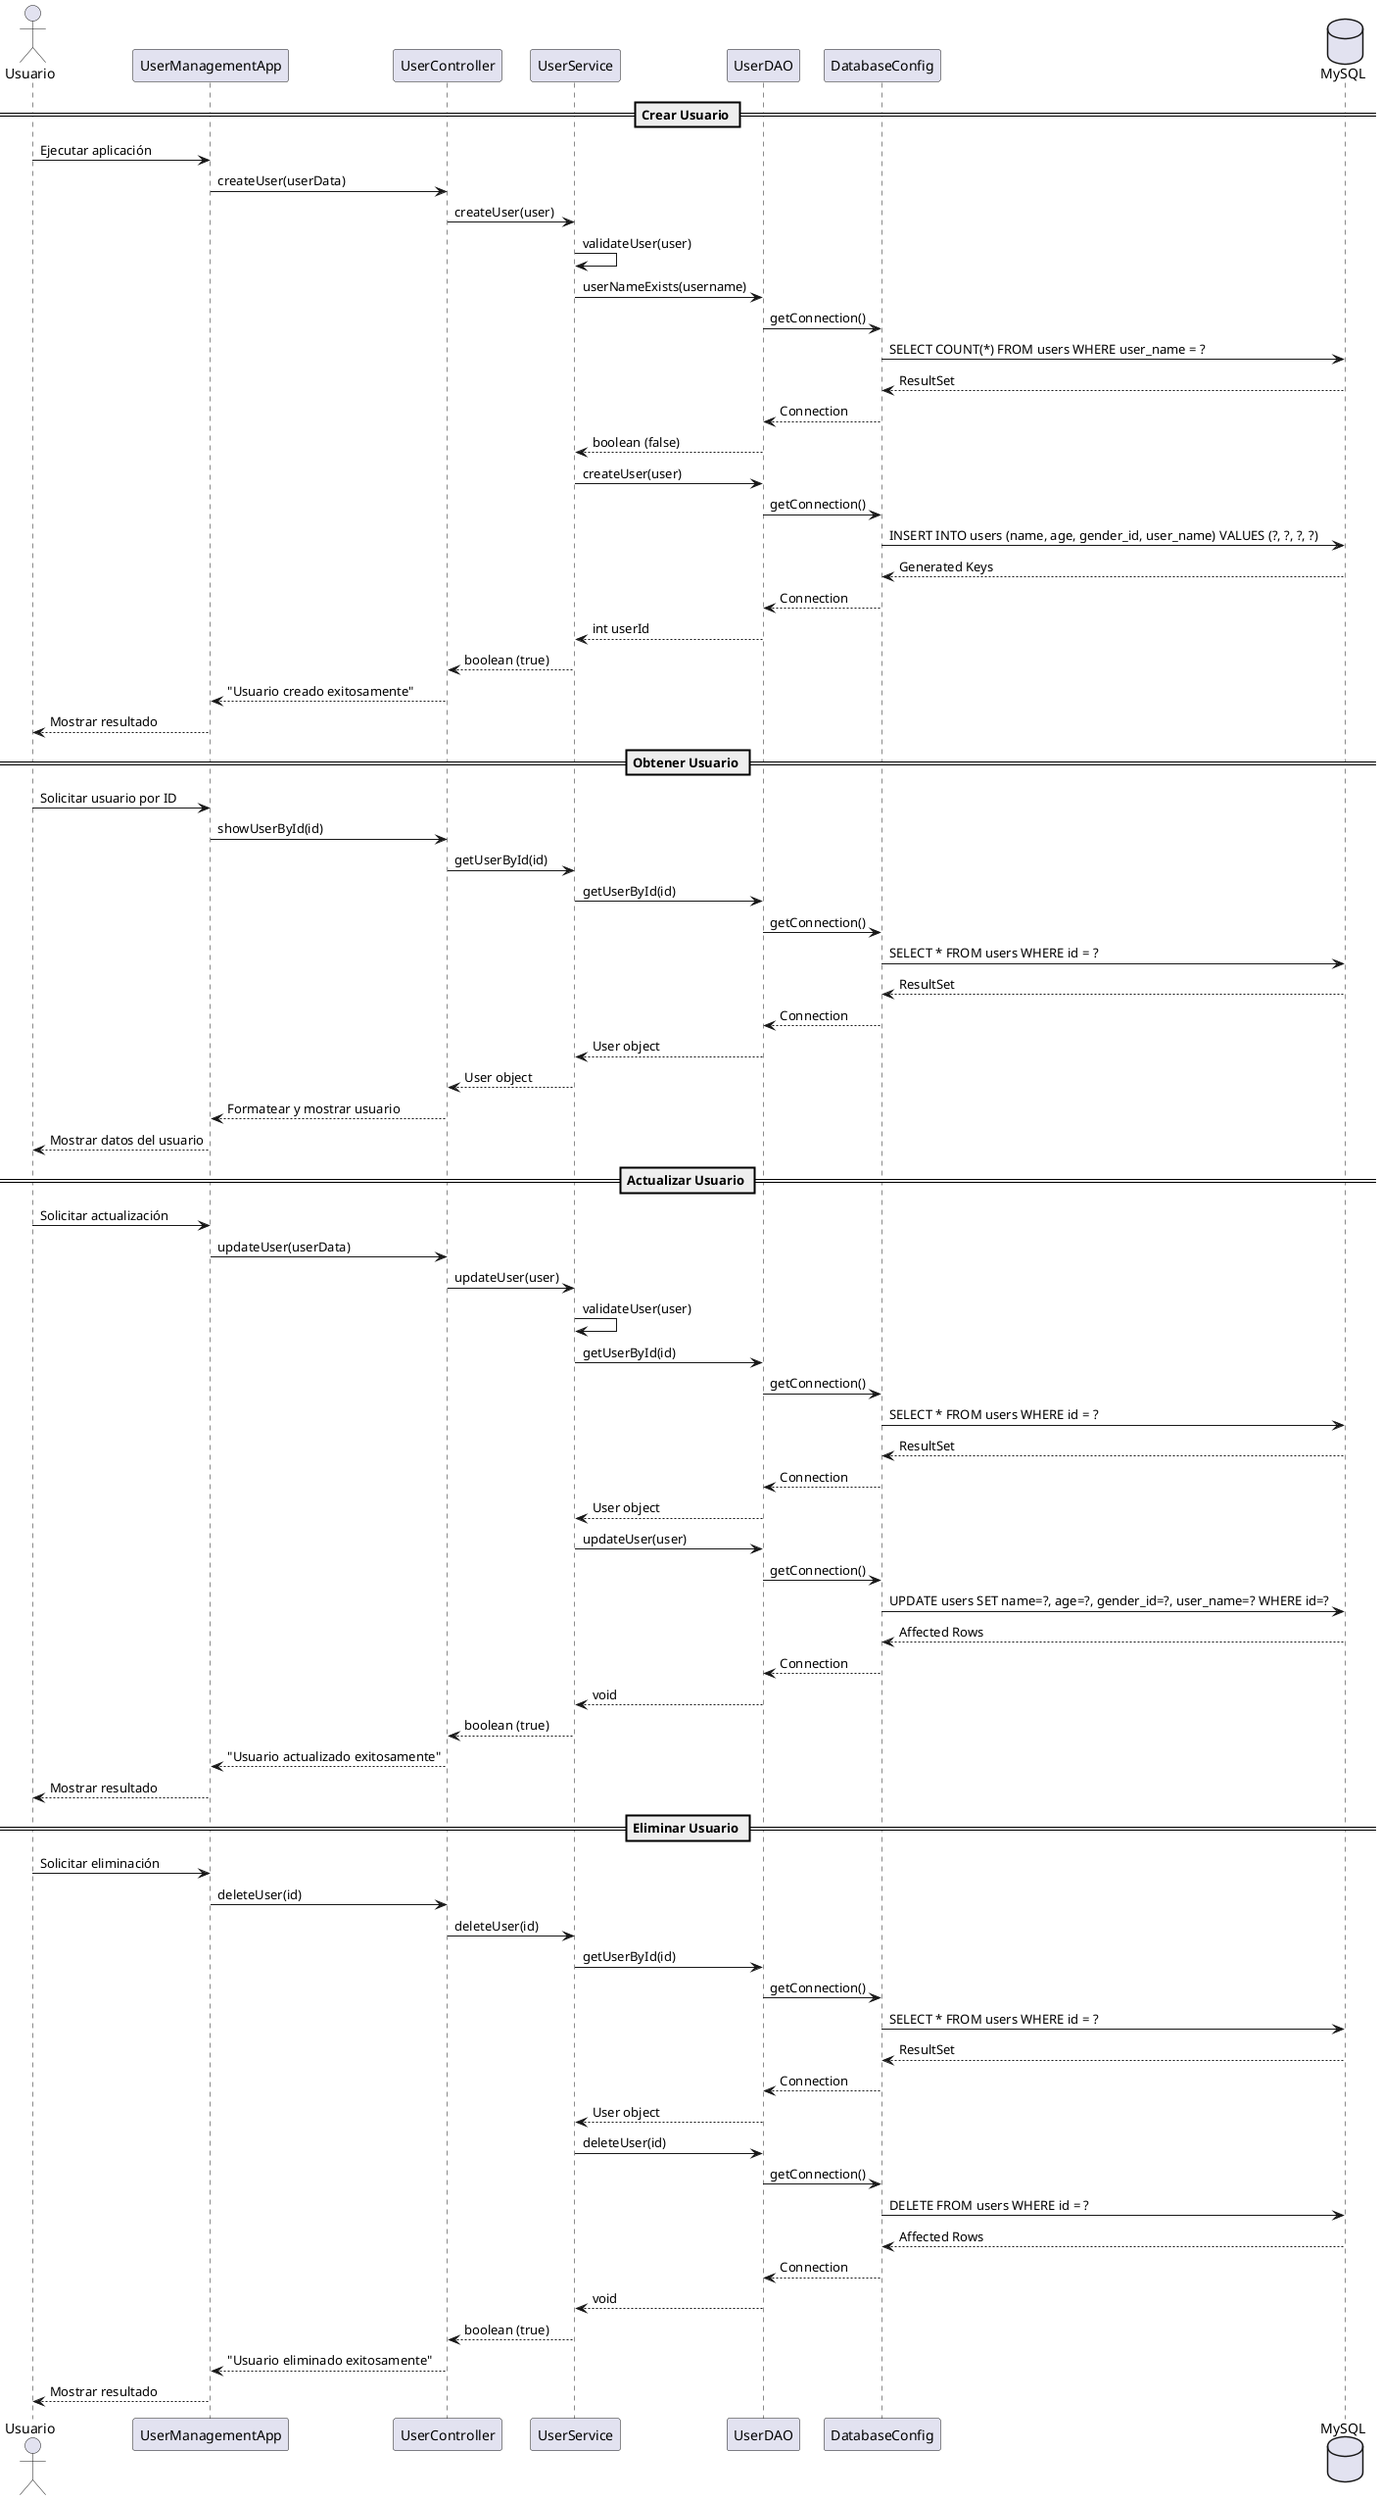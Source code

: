 @startuml Flujo de Datos - Operación CRUD

actor Usuario as U
participant "UserManagementApp" as App
participant "UserController" as Controller
participant "UserService" as Service
participant "UserDAO" as DAO
participant "DatabaseConfig" as DB
database "MySQL" as MySQL

== Crear Usuario ==
U -> App: Ejecutar aplicación
App -> Controller: createUser(userData)
Controller -> Service: createUser(user)
Service -> Service: validateUser(user)
Service -> DAO: userNameExists(username)
DAO -> DB: getConnection()
DB -> MySQL: SELECT COUNT(*) FROM users WHERE user_name = ?
MySQL --> DB: ResultSet
DB --> DAO: Connection
DAO --> Service: boolean (false)
Service -> DAO: createUser(user)
DAO -> DB: getConnection()
DB -> MySQL: INSERT INTO users (name, age, gender_id, user_name) VALUES (?, ?, ?, ?)
MySQL --> DB: Generated Keys
DB --> DAO: Connection
DAO --> Service: int userId
Service --> Controller: boolean (true)
Controller --> App: "Usuario creado exitosamente"
App --> U: Mostrar resultado

== Obtener Usuario ==
U -> App: Solicitar usuario por ID
App -> Controller: showUserById(id)
Controller -> Service: getUserById(id)
Service -> DAO: getUserById(id)
DAO -> DB: getConnection()
DB -> MySQL: SELECT * FROM users WHERE id = ?
MySQL --> DB: ResultSet
DB --> DAO: Connection
DAO --> Service: User object
Service --> Controller: User object
Controller --> App: Formatear y mostrar usuario
App --> U: Mostrar datos del usuario

== Actualizar Usuario ==
U -> App: Solicitar actualización
App -> Controller: updateUser(userData)
Controller -> Service: updateUser(user)
Service -> Service: validateUser(user)
Service -> DAO: getUserById(id)
DAO -> DB: getConnection()
DB -> MySQL: SELECT * FROM users WHERE id = ?
MySQL --> DB: ResultSet
DB --> DAO: Connection
DAO --> Service: User object
Service -> DAO: updateUser(user)
DAO -> DB: getConnection()
DB -> MySQL: UPDATE users SET name=?, age=?, gender_id=?, user_name=? WHERE id=?
MySQL --> DB: Affected Rows
DB --> DAO: Connection
DAO --> Service: void
Service --> Controller: boolean (true)
Controller --> App: "Usuario actualizado exitosamente"
App --> U: Mostrar resultado

== Eliminar Usuario ==
U -> App: Solicitar eliminación
App -> Controller: deleteUser(id)
Controller -> Service: deleteUser(id)
Service -> DAO: getUserById(id)
DAO -> DB: getConnection()
DB -> MySQL: SELECT * FROM users WHERE id = ?
MySQL --> DB: ResultSet
DB --> DAO: Connection
DAO --> Service: User object
Service -> DAO: deleteUser(id)
DAO -> DB: getConnection()
DB -> MySQL: DELETE FROM users WHERE id = ?
MySQL --> DB: Affected Rows
DB --> DAO: Connection
DAO --> Service: void
Service --> Controller: boolean (true)
Controller --> App: "Usuario eliminado exitosamente"
App --> U: Mostrar resultado

@enduml 